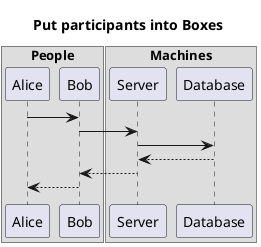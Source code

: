 @startuml
title Put participants into Boxes

box People
    participant Alice
    participant Bob
end box

box Machines
    participant Server
    participant Database
end box

Alice -> Bob
Bob -> Server
Server -> Database
Server <-- Database
Bob <-- Server
Alice <-- Bob
@enduml
